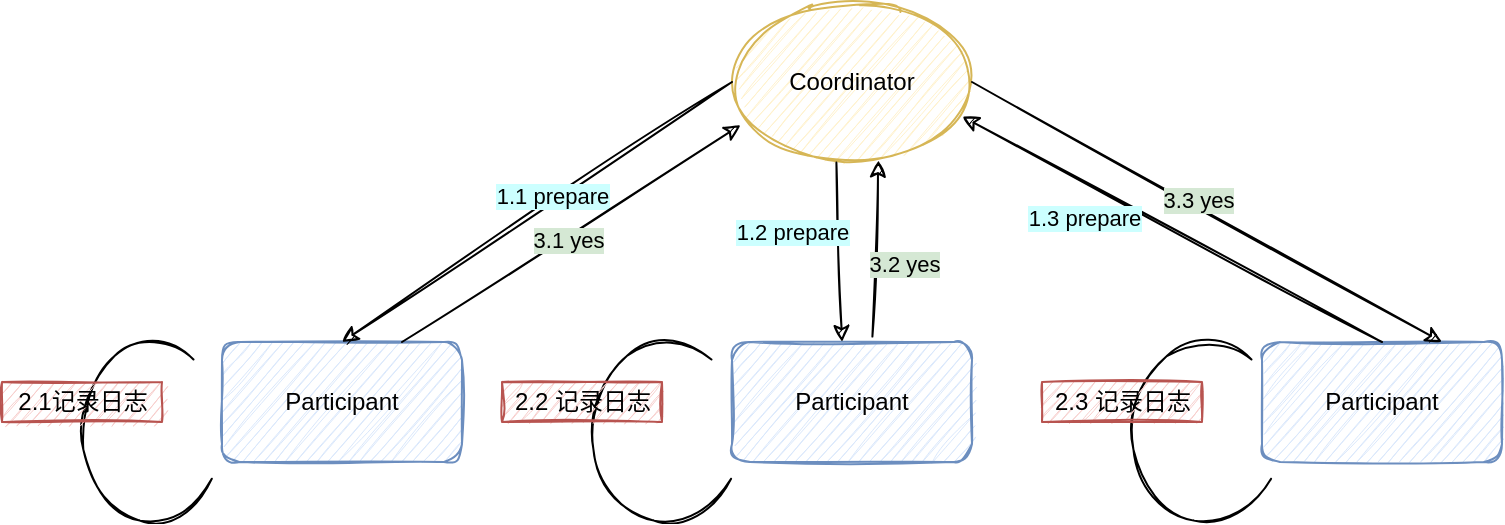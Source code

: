 <mxfile version="14.7.0" type="github">
  <diagram id="bSKLPfTJT0pb4udw8sdG" name="Page-1">
    <mxGraphModel dx="1033" dy="656" grid="1" gridSize="10" guides="1" tooltips="1" connect="1" arrows="1" fold="1" page="1" pageScale="1" pageWidth="827" pageHeight="1169" math="0" shadow="0">
      <root>
        <mxCell id="0" />
        <mxCell id="1" parent="0" />
        <mxCell id="-0gcqdvTl35AZ0pBtgph-1" value="Coordinator" style="ellipse;whiteSpace=wrap;html=1;fillColor=#fff2cc;strokeColor=#d6b656;shadow=0;sketch=1;" vertex="1" parent="1">
          <mxGeometry x="385" y="60" width="120" height="80" as="geometry" />
        </mxCell>
        <mxCell id="-0gcqdvTl35AZ0pBtgph-2" value="Participant" style="rounded=1;whiteSpace=wrap;html=1;shadow=0;fillColor=#dae8fc;strokeColor=#6c8ebf;sketch=1;" vertex="1" parent="1">
          <mxGeometry x="130" y="230" width="120" height="60" as="geometry" />
        </mxCell>
        <mxCell id="-0gcqdvTl35AZ0pBtgph-3" value="" style="endArrow=classic;html=1;exitX=0;exitY=0.5;exitDx=0;exitDy=0;entryX=0.5;entryY=0;entryDx=0;entryDy=0;sketch=1;" edge="1" parent="1" source="-0gcqdvTl35AZ0pBtgph-1" target="-0gcqdvTl35AZ0pBtgph-2">
          <mxGeometry width="50" height="50" relative="1" as="geometry">
            <mxPoint x="390" y="280" as="sourcePoint" />
            <mxPoint x="440" y="230" as="targetPoint" />
          </mxGeometry>
        </mxCell>
        <mxCell id="-0gcqdvTl35AZ0pBtgph-4" value="1.1 prepare" style="edgeLabel;html=1;align=center;verticalAlign=middle;resizable=0;points=[];labelBorderColor=none;labelBackgroundColor=#CCFFFF;sketch=1;" vertex="1" connectable="0" parent="-0gcqdvTl35AZ0pBtgph-3">
          <mxGeometry x="-0.087" y="-3" relative="1" as="geometry">
            <mxPoint as="offset" />
          </mxGeometry>
        </mxCell>
        <mxCell id="-0gcqdvTl35AZ0pBtgph-5" value="" style="endArrow=classic;html=1;exitX=0.75;exitY=0;exitDx=0;exitDy=0;entryX=0.036;entryY=0.769;entryDx=0;entryDy=0;entryPerimeter=0;sketch=1;" edge="1" parent="1" source="-0gcqdvTl35AZ0pBtgph-2" target="-0gcqdvTl35AZ0pBtgph-1">
          <mxGeometry width="50" height="50" relative="1" as="geometry">
            <mxPoint x="390" y="280" as="sourcePoint" />
            <mxPoint x="440" y="230" as="targetPoint" />
          </mxGeometry>
        </mxCell>
        <mxCell id="-0gcqdvTl35AZ0pBtgph-6" value="3.1 yes" style="edgeLabel;html=1;align=center;verticalAlign=middle;resizable=0;points=[];labelBackgroundColor=#D5E8D4;sketch=1;" vertex="1" connectable="0" parent="-0gcqdvTl35AZ0pBtgph-5">
          <mxGeometry x="-0.028" y="-2" relative="1" as="geometry">
            <mxPoint as="offset" />
          </mxGeometry>
        </mxCell>
        <mxCell id="-0gcqdvTl35AZ0pBtgph-7" value="" style="verticalLabelPosition=bottom;verticalAlign=top;html=1;shape=mxgraph.basic.arc;startAngle=0.337;endAngle=0.101;shadow=0;gradientColor=none;sketch=1;" vertex="1" parent="1">
          <mxGeometry x="60" y="230" width="70" height="90" as="geometry" />
        </mxCell>
        <mxCell id="-0gcqdvTl35AZ0pBtgph-8" value="Participant" style="rounded=1;whiteSpace=wrap;html=1;shadow=0;fillColor=#dae8fc;strokeColor=#6c8ebf;sketch=1;" vertex="1" parent="1">
          <mxGeometry x="385" y="230" width="120" height="60" as="geometry" />
        </mxCell>
        <mxCell id="-0gcqdvTl35AZ0pBtgph-9" value="" style="verticalLabelPosition=bottom;verticalAlign=top;html=1;shape=mxgraph.basic.arc;startAngle=0.337;endAngle=0.101;shadow=0;gradientColor=none;sketch=1;" vertex="1" parent="1">
          <mxGeometry x="315" y="230" width="75" height="90" as="geometry" />
        </mxCell>
        <mxCell id="-0gcqdvTl35AZ0pBtgph-10" value="Participant" style="rounded=1;whiteSpace=wrap;html=1;shadow=0;fillColor=#dae8fc;strokeColor=#6c8ebf;sketch=1;" vertex="1" parent="1">
          <mxGeometry x="650" y="230" width="120" height="60" as="geometry" />
        </mxCell>
        <mxCell id="-0gcqdvTl35AZ0pBtgph-11" value="2.1记录日志&lt;br&gt;" style="text;html=1;align=center;verticalAlign=middle;resizable=0;points=[];autosize=1;strokeColor=#b85450;fillColor=#f8cecc;sketch=1;" vertex="1" parent="1">
          <mxGeometry x="20" y="250" width="80" height="20" as="geometry" />
        </mxCell>
        <mxCell id="-0gcqdvTl35AZ0pBtgph-12" value="2.2 记录日志" style="text;html=1;align=center;verticalAlign=middle;resizable=0;points=[];autosize=1;strokeColor=#b85450;fillColor=#f8cecc;sketch=1;" vertex="1" parent="1">
          <mxGeometry x="270" y="250" width="80" height="20" as="geometry" />
        </mxCell>
        <mxCell id="-0gcqdvTl35AZ0pBtgph-13" value="" style="endArrow=classic;html=1;exitX=0.435;exitY=1.003;exitDx=0;exitDy=0;exitPerimeter=0;sketch=1;" edge="1" parent="1" source="-0gcqdvTl35AZ0pBtgph-1">
          <mxGeometry width="50" height="50" relative="1" as="geometry">
            <mxPoint x="390" y="280" as="sourcePoint" />
            <mxPoint x="440" y="230" as="targetPoint" />
          </mxGeometry>
        </mxCell>
        <mxCell id="-0gcqdvTl35AZ0pBtgph-14" value="1.2 prepare" style="edgeLabel;html=1;align=center;verticalAlign=middle;resizable=0;points=[];labelBackgroundColor=#CCFFFF;sketch=1;" vertex="1" connectable="0" parent="-0gcqdvTl35AZ0pBtgph-13">
          <mxGeometry x="-0.219" y="1" relative="1" as="geometry">
            <mxPoint x="-25" as="offset" />
          </mxGeometry>
        </mxCell>
        <mxCell id="-0gcqdvTl35AZ0pBtgph-15" value="" style="endArrow=classic;html=1;exitX=0.585;exitY=-0.045;exitDx=0;exitDy=0;exitPerimeter=0;entryX=0.61;entryY=0.991;entryDx=0;entryDy=0;entryPerimeter=0;sketch=1;" edge="1" parent="1" source="-0gcqdvTl35AZ0pBtgph-8" target="-0gcqdvTl35AZ0pBtgph-1">
          <mxGeometry width="50" height="50" relative="1" as="geometry">
            <mxPoint x="460" y="240" as="sourcePoint" />
            <mxPoint x="510" y="190" as="targetPoint" />
          </mxGeometry>
        </mxCell>
        <mxCell id="-0gcqdvTl35AZ0pBtgph-16" value="3.2 yes&lt;br&gt;" style="edgeLabel;html=1;align=center;verticalAlign=middle;resizable=0;points=[];labelBackgroundColor=#D5E8D4;sketch=1;" vertex="1" connectable="0" parent="-0gcqdvTl35AZ0pBtgph-15">
          <mxGeometry x="-0.157" y="-2" relative="1" as="geometry">
            <mxPoint x="12" as="offset" />
          </mxGeometry>
        </mxCell>
        <mxCell id="-0gcqdvTl35AZ0pBtgph-17" value="" style="endArrow=classic;html=1;exitX=1;exitY=0.5;exitDx=0;exitDy=0;entryX=0.75;entryY=0;entryDx=0;entryDy=0;sketch=1;" edge="1" parent="1" source="-0gcqdvTl35AZ0pBtgph-1" target="-0gcqdvTl35AZ0pBtgph-10">
          <mxGeometry width="50" height="50" relative="1" as="geometry">
            <mxPoint x="580" y="200" as="sourcePoint" />
            <mxPoint x="630" y="150" as="targetPoint" />
          </mxGeometry>
        </mxCell>
        <mxCell id="-0gcqdvTl35AZ0pBtgph-18" value="3.3 yes&lt;br&gt;" style="edgeLabel;html=1;align=center;verticalAlign=middle;resizable=0;points=[];labelBackgroundColor=#D5E8D4;sketch=1;" vertex="1" connectable="0" parent="-0gcqdvTl35AZ0pBtgph-17">
          <mxGeometry x="-0.05" y="3" relative="1" as="geometry">
            <mxPoint as="offset" />
          </mxGeometry>
        </mxCell>
        <mxCell id="-0gcqdvTl35AZ0pBtgph-19" value="" style="endArrow=classic;html=1;exitX=0.5;exitY=0;exitDx=0;exitDy=0;entryX=0.96;entryY=0.716;entryDx=0;entryDy=0;entryPerimeter=0;sketch=1;" edge="1" parent="1" source="-0gcqdvTl35AZ0pBtgph-10" target="-0gcqdvTl35AZ0pBtgph-1">
          <mxGeometry width="50" height="50" relative="1" as="geometry">
            <mxPoint x="520" y="230" as="sourcePoint" />
            <mxPoint x="570" y="180" as="targetPoint" />
          </mxGeometry>
        </mxCell>
        <mxCell id="-0gcqdvTl35AZ0pBtgph-20" value="1.3 prepare" style="edgeLabel;html=1;align=center;verticalAlign=middle;resizable=0;points=[];labelBackgroundColor=#CCFFFF;sketch=1;" vertex="1" connectable="0" parent="-0gcqdvTl35AZ0pBtgph-19">
          <mxGeometry x="0.059" y="-3" relative="1" as="geometry">
            <mxPoint x="-40" as="offset" />
          </mxGeometry>
        </mxCell>
        <mxCell id="-0gcqdvTl35AZ0pBtgph-21" value="" style="verticalLabelPosition=bottom;verticalAlign=top;html=1;shape=mxgraph.basic.arc;startAngle=0.337;endAngle=0.101;shadow=0;gradientColor=none;sketch=1;" vertex="1" parent="1">
          <mxGeometry x="585" y="230" width="75" height="90" as="geometry" />
        </mxCell>
        <mxCell id="-0gcqdvTl35AZ0pBtgph-22" value="2.3 记录日志" style="text;html=1;align=center;verticalAlign=middle;resizable=0;points=[];autosize=1;strokeColor=#b85450;fillColor=#f8cecc;sketch=1;" vertex="1" parent="1">
          <mxGeometry x="540" y="250" width="80" height="20" as="geometry" />
        </mxCell>
      </root>
    </mxGraphModel>
  </diagram>
</mxfile>
